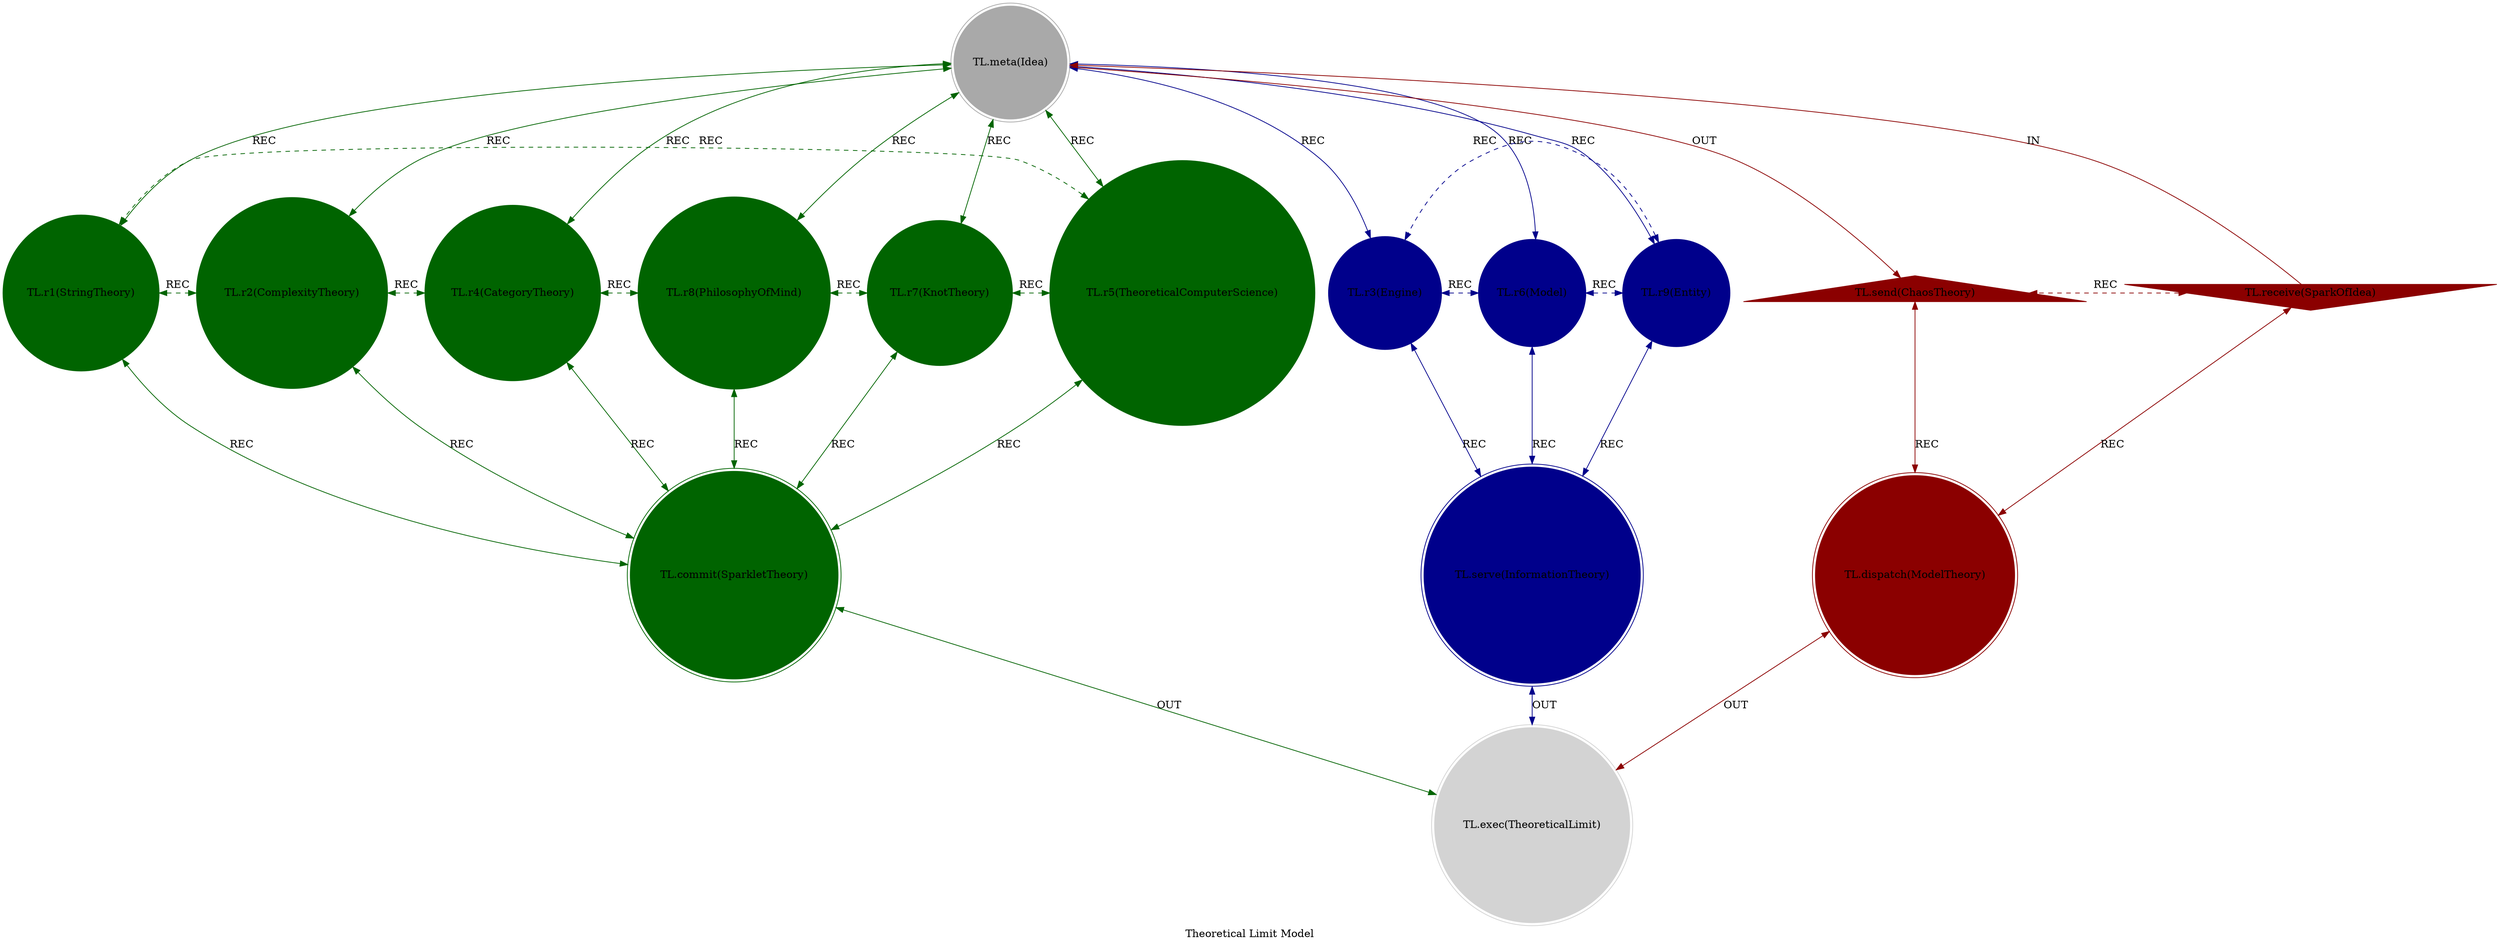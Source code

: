 strict digraph TheoreticalLimitModel {
    style = filled;
    color = lightgray;
    node [shape = circle; style = filled; color = lightgreen;];
    edge [color = darkgray;];
    label = "Theoretical Limit Model";
    comment = "Theories used as inspiration for MythOS Development. A complete fictional cosmology capable of sustaining both hard sci-fi and the high fantasy.";
    
    spark_0_t [label = "TL.meta(Idea)";comment = "Abstract: {{descriptions}}";shape = doublecircle;color = darkgray;];
    spark_1_t [label = "TL.r1(StringTheory)";comment = "Initiation: {{descriptions}}";color = darkgreen;];
    spark_2_t [label = "TL.r2(ComplexityTheory)";comment = "Response: {{descriptions}}";color = darkgreen;];
    spark_4_t [label = "TL.r4(CategoryTheory)";comment = "Integration: {{descriptions}}";color = darkgreen;];
    spark_8_t [label = "TL.r8(PhilosophyOfMind)";comment = "Reflection: {{descriptions}}";color = darkgreen;];
    spark_7_t [label = "TL.r7(KnotTheory)";comment = "Consolidation: {{descriptions}}";color = darkgreen;];
    spark_5_t [label = "TL.r5(TheoreticalComputerScience)";comment = "Propagation: {{descriptions}}";color = darkgreen;];
    spark_3_t [label = "TL.r3(Engine)";comment = "Thesis: {{descriptions}}";color = darkblue;];
    spark_6_t [label = "TL.r6(Model)";comment = "Antithesis: {{descriptions}}";color = darkblue;];
    spark_9_t [label = "TL.r9(Entity)";comment = "Synthesis: {{descriptions}}";color = darkblue;];
    spark_a_t [label = "TL.receive(SparkOfIdea)";comment = "Potential: {{descriptions}}";shape = invtriangle;color = darkred;];
    spark_b_t [label = "TL.send(ChaosTheory)";comment = "Manifest: {{descriptions}}";shape = triangle;color = darkred;];
    spark_c_t [label = "TL.dispatch(ModelTheory)";comment = "Why-Who: {{descriptions}}";shape = doublecircle;color = darkred;];
    spark_d_t [label = "TL.commit(SparkletTheory)";comment = "What-How: {{descriptions}}";shape = doublecircle;color = darkgreen;];
    spark_e_t [label = "TL.serve(InformationTheory)";comment = "When-Where: {{descriptions}}";shape = doublecircle;color = darkblue;];
    spark_f_t [label = "TL.exec(TheoreticalLimit)";comment = "Which-Closure: {{descriptions}}";shape = doublecircle;color = lightgray;];
    
    spark_a_t -> spark_0_t [label = "IN"; comment = "{{descriptions}}"; color = darkred; constraint = false;];
    spark_0_t -> spark_b_t [label = "OUT"; comment = "{{descriptions}}"; color = darkred;];
    spark_0_t -> spark_3_t [label = "REC"; comment = "{{descriptions}}"; color = darkblue; dir = both;];
    spark_0_t -> spark_6_t [label = "REC"; comment = "{{descriptions}}"; color = darkblue; dir = both;];
    spark_0_t -> spark_9_t [label = "REC"; comment = "{{descriptions}}"; color = darkblue; dir = both;];
    spark_0_t -> spark_1_t [label = "REC"; comment = "{{descriptions}}"; color = darkgreen; dir = both;];
    spark_0_t -> spark_2_t [label = "REC"; comment = "{{descriptions}}"; color = darkgreen; dir = both;];
    spark_0_t -> spark_4_t [label = "REC"; comment = "{{descriptions}}"; color = darkgreen; dir = both;];
    spark_0_t -> spark_8_t [label = "REC"; comment = "{{descriptions}}"; color = darkgreen; dir = both;];
    spark_0_t -> spark_7_t [label = "REC"; comment = "{{descriptions}}"; color = darkgreen; dir = both;];
    spark_0_t -> spark_5_t [label = "REC"; comment = "{{descriptions}}"; color = darkgreen; dir = both;];
    
    spark_a_t -> spark_c_t [label = "REC"; comment = "{{descriptions}}"; color = darkred; dir = both;];
    spark_b_t -> spark_c_t [label = "REC"; comment = "{{descriptions}}"; color = darkred; dir = both;];
    spark_1_t -> spark_d_t [label = "REC"; comment = "{{descriptions}}"; color = darkgreen; dir = both;];
    spark_2_t -> spark_d_t [label = "REC"; comment = "{{descriptions}}"; color = darkgreen; dir = both;];
    spark_4_t -> spark_d_t [label = "REC"; comment = "{{descriptions}}"; color = darkgreen; dir = both;];
    spark_8_t -> spark_d_t [label = "REC"; comment = "{{descriptions}}"; color = darkgreen; dir = both;];
    spark_7_t -> spark_d_t [label = "REC"; comment = "{{descriptions}}"; color = darkgreen; dir = both;];
    spark_5_t -> spark_d_t [label = "REC"; comment = "{{descriptions}}"; color = darkgreen; dir = both;];
    spark_3_t -> spark_e_t [label = "REC"; comment = "{{descriptions}}"; color = darkblue; dir = both;];
    spark_6_t -> spark_e_t [label = "REC"; comment = "{{descriptions}}"; color = darkblue; dir = both;];
    spark_9_t -> spark_e_t [label = "REC"; comment = "{{descriptions}}"; color = darkblue; dir = both;];
    
    spark_1_t -> spark_2_t [label = "REC"; comment = "{{descriptions}}"; color = darkgreen; dir = both; style = dashed; constraint = false;];
    spark_2_t -> spark_4_t [label = "REC"; comment = "{{descriptions}}"; color = darkgreen; dir = both; style = dashed; constraint = false;];
    spark_4_t -> spark_8_t [label = "REC"; comment = "{{descriptions}}"; color = darkgreen; dir = both; style = dashed; constraint = false;];
    spark_8_t -> spark_7_t [label = "REC"; comment = "{{descriptions}}"; color = darkgreen; dir = both; style = dashed; constraint = false;];
    spark_7_t -> spark_5_t [label = "REC"; comment = "{{descriptions}}"; color = darkgreen; dir = both; style = dashed; constraint = false;];
    spark_5_t -> spark_1_t [label = "REC"; comment = "{{descriptions}}"; color = darkgreen; dir = both; style = dashed; constraint = false;];
    spark_3_t -> spark_6_t [label = "REC"; comment = "{{descriptions}}"; color = darkblue; dir = both; style = dashed; constraint = false;];
    spark_6_t -> spark_9_t [label = "REC"; comment = "{{descriptions}}"; color = darkblue; dir = both; style = dashed; constraint = false;];
    spark_9_t -> spark_3_t [label = "REC"; comment = "{{descriptions}}"; color = darkblue; dir = both; style = dashed; constraint = false;];
    spark_a_t -> spark_b_t [label = "REC"; comment = "{{descriptions}}"; color = darkred; dir = both; style = dashed; constraint = false;];
    
    spark_c_t -> spark_f_t [label = "OUT"; comment = "{{descriptions}}"; color = darkred; dir = both;];
    spark_d_t -> spark_f_t [label = "OUT"; comment = "{{descriptions}}"; color = darkgreen; dir = both;];
    spark_e_t -> spark_f_t [label = "OUT"; comment = "{{descriptions}}"; color = darkblue; dir = both;];
}